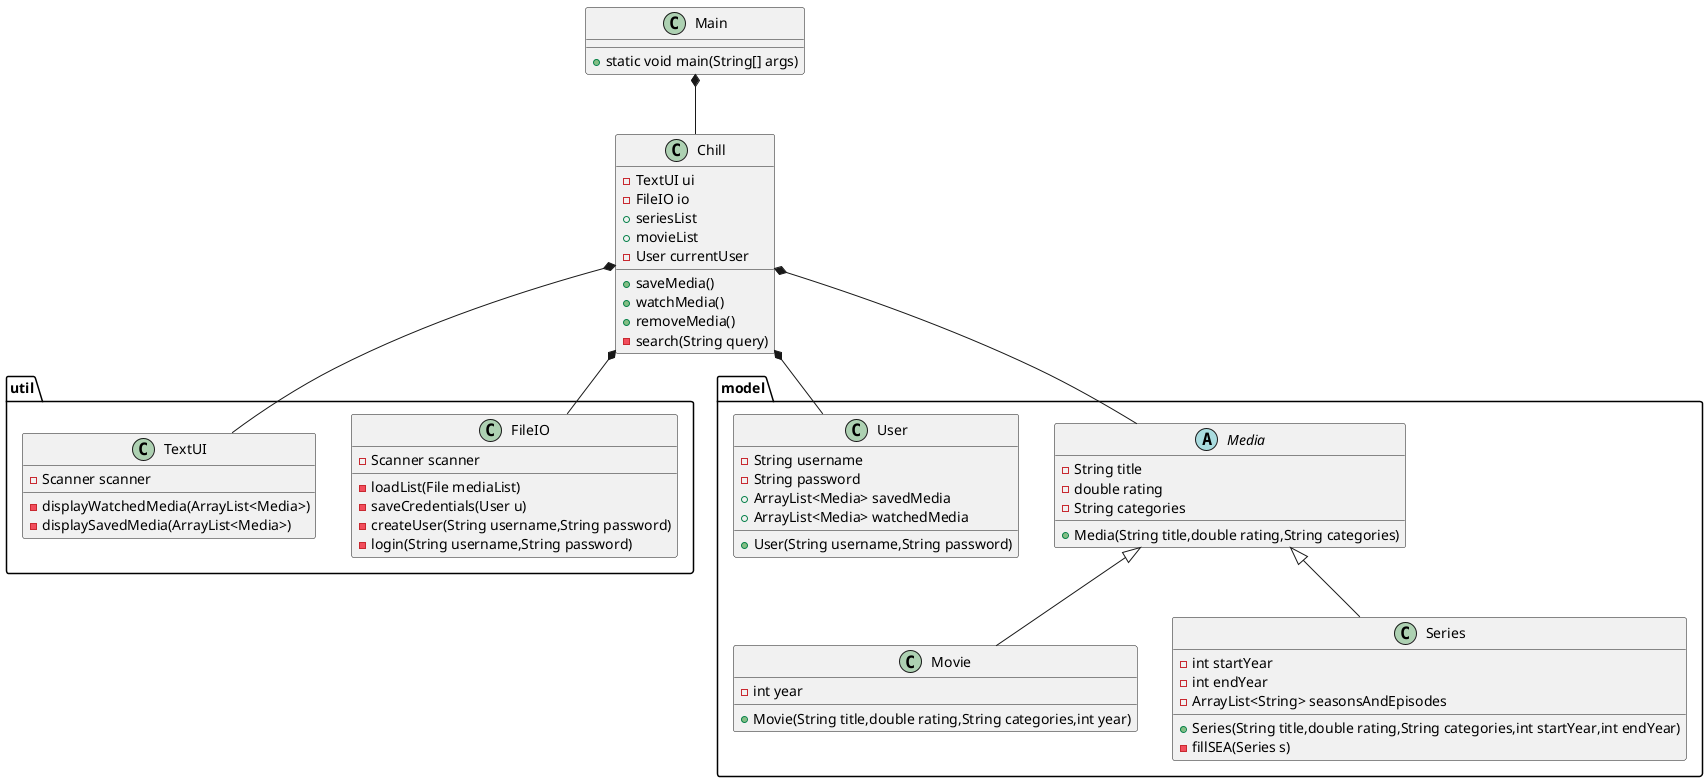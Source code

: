 @startuml
'https://plantuml.com/class-diagram

class Main{
    +static void main(String[] args)
}

class Chill{
    -TextUI ui
    -FileIO io
    +seriesList
    +movieList
    -User currentUser
    +saveMedia()
    +watchMedia()
    +removeMedia()
    -search(String query)
}

package "util"{
    class FileIO{
        -Scanner scanner
        -loadList(File mediaList)
        -saveCredentials(User u)
        -createUser(String username,String password)
        -login(String username,String password)
    }

    class TextUI{
        -Scanner scanner
        -displayWatchedMedia(ArrayList<Media>)
        -displaySavedMedia(ArrayList<Media>)

    }
}

package "model"{
    abstract class Media{
        -String title
        -double rating
        -String categories
        +Media(String title,double rating,String categories)
    }

    class Movie{
        -int year
        +Movie(String title,double rating,String categories,int year)
    }

    class Series{
        -int startYear
        -int endYear
        -ArrayList<String> seasonsAndEpisodes
        +Series(String title,double rating,String categories,int startYear,int endYear)
        -fillSEA(Series s)
    }

    class User{
        -String username
        -String password
        +ArrayList<Media> savedMedia
        +ArrayList<Media> watchedMedia
        +User(String username,String password)
    }
}

Main *-- Chill
Chill *-- TextUI
Chill *-- FileIO
Chill *-- User
Chill *-- Media
Media <|-- Movie
Media <|-- Series

@enduml